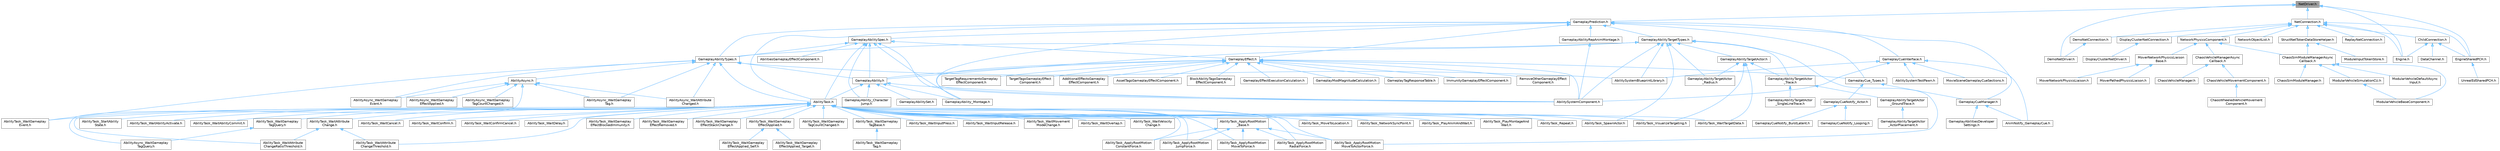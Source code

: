 digraph "NetDriver.h"
{
 // INTERACTIVE_SVG=YES
 // LATEX_PDF_SIZE
  bgcolor="transparent";
  edge [fontname=Helvetica,fontsize=10,labelfontname=Helvetica,labelfontsize=10];
  node [fontname=Helvetica,fontsize=10,shape=box,height=0.2,width=0.4];
  Node1 [id="Node000001",label="NetDriver.h",height=0.2,width=0.4,color="gray40", fillcolor="grey60", style="filled", fontcolor="black",tooltip=" "];
  Node1 -> Node2 [id="edge1_Node000001_Node000002",dir="back",color="steelblue1",style="solid",tooltip=" "];
  Node2 [id="Node000002",label="DemoNetDriver.h",height=0.2,width=0.4,color="grey40", fillcolor="white", style="filled",URL="$df/df9/DemoNetDriver_8h.html",tooltip=" "];
  Node1 -> Node3 [id="edge2_Node000001_Node000003",dir="back",color="steelblue1",style="solid",tooltip=" "];
  Node3 [id="Node000003",label="Engine.h",height=0.2,width=0.4,color="grey40", fillcolor="white", style="filled",URL="$d1/d34/Public_2Engine_8h.html",tooltip=" "];
  Node1 -> Node4 [id="edge3_Node000001_Node000004",dir="back",color="steelblue1",style="solid",tooltip=" "];
  Node4 [id="Node000004",label="EngineSharedPCH.h",height=0.2,width=0.4,color="grey40", fillcolor="white", style="filled",URL="$dc/dbb/EngineSharedPCH_8h.html",tooltip=" "];
  Node4 -> Node5 [id="edge4_Node000004_Node000005",dir="back",color="steelblue1",style="solid",tooltip=" "];
  Node5 [id="Node000005",label="UnrealEdSharedPCH.h",height=0.2,width=0.4,color="grey40", fillcolor="white", style="filled",URL="$d1/de6/UnrealEdSharedPCH_8h.html",tooltip=" "];
  Node1 -> Node6 [id="edge5_Node000001_Node000006",dir="back",color="steelblue1",style="solid",tooltip=" "];
  Node6 [id="Node000006",label="GameplayPrediction.h",height=0.2,width=0.4,color="grey40", fillcolor="white", style="filled",URL="$d1/d2f/GameplayPrediction_8h.html",tooltip=" "];
  Node6 -> Node7 [id="edge6_Node000006_Node000007",dir="back",color="steelblue1",style="solid",tooltip=" "];
  Node7 [id="Node000007",label="AbilitySystemComponent.h",height=0.2,width=0.4,color="grey40", fillcolor="white", style="filled",URL="$d0/da3/AbilitySystemComponent_8h.html",tooltip=" "];
  Node6 -> Node8 [id="edge7_Node000006_Node000008",dir="back",color="steelblue1",style="solid",tooltip=" "];
  Node8 [id="Node000008",label="AbilityTask.h",height=0.2,width=0.4,color="grey40", fillcolor="white", style="filled",URL="$d2/d8e/AbilityTask_8h.html",tooltip=" "];
  Node8 -> Node9 [id="edge8_Node000008_Node000009",dir="back",color="steelblue1",style="solid",tooltip=" "];
  Node9 [id="Node000009",label="AbilityTask_ApplyRootMotion\lConstantForce.h",height=0.2,width=0.4,color="grey40", fillcolor="white", style="filled",URL="$d0/de8/AbilityTask__ApplyRootMotionConstantForce_8h.html",tooltip=" "];
  Node8 -> Node10 [id="edge9_Node000008_Node000010",dir="back",color="steelblue1",style="solid",tooltip=" "];
  Node10 [id="Node000010",label="AbilityTask_ApplyRootMotion\lJumpForce.h",height=0.2,width=0.4,color="grey40", fillcolor="white", style="filled",URL="$d7/db6/AbilityTask__ApplyRootMotionJumpForce_8h.html",tooltip=" "];
  Node8 -> Node11 [id="edge10_Node000008_Node000011",dir="back",color="steelblue1",style="solid",tooltip=" "];
  Node11 [id="Node000011",label="AbilityTask_ApplyRootMotion\lMoveToActorForce.h",height=0.2,width=0.4,color="grey40", fillcolor="white", style="filled",URL="$d5/de3/AbilityTask__ApplyRootMotionMoveToActorForce_8h.html",tooltip=" "];
  Node8 -> Node12 [id="edge11_Node000008_Node000012",dir="back",color="steelblue1",style="solid",tooltip=" "];
  Node12 [id="Node000012",label="AbilityTask_ApplyRootMotion\lMoveToForce.h",height=0.2,width=0.4,color="grey40", fillcolor="white", style="filled",URL="$d3/dc3/AbilityTask__ApplyRootMotionMoveToForce_8h.html",tooltip=" "];
  Node8 -> Node13 [id="edge12_Node000008_Node000013",dir="back",color="steelblue1",style="solid",tooltip=" "];
  Node13 [id="Node000013",label="AbilityTask_ApplyRootMotion\lRadialForce.h",height=0.2,width=0.4,color="grey40", fillcolor="white", style="filled",URL="$da/d06/AbilityTask__ApplyRootMotionRadialForce_8h.html",tooltip=" "];
  Node8 -> Node14 [id="edge13_Node000008_Node000014",dir="back",color="steelblue1",style="solid",tooltip=" "];
  Node14 [id="Node000014",label="AbilityTask_ApplyRootMotion\l_Base.h",height=0.2,width=0.4,color="grey40", fillcolor="white", style="filled",URL="$d8/d7d/AbilityTask__ApplyRootMotion__Base_8h.html",tooltip=" "];
  Node14 -> Node9 [id="edge14_Node000014_Node000009",dir="back",color="steelblue1",style="solid",tooltip=" "];
  Node14 -> Node10 [id="edge15_Node000014_Node000010",dir="back",color="steelblue1",style="solid",tooltip=" "];
  Node14 -> Node11 [id="edge16_Node000014_Node000011",dir="back",color="steelblue1",style="solid",tooltip=" "];
  Node14 -> Node12 [id="edge17_Node000014_Node000012",dir="back",color="steelblue1",style="solid",tooltip=" "];
  Node14 -> Node13 [id="edge18_Node000014_Node000013",dir="back",color="steelblue1",style="solid",tooltip=" "];
  Node8 -> Node15 [id="edge19_Node000008_Node000015",dir="back",color="steelblue1",style="solid",tooltip=" "];
  Node15 [id="Node000015",label="AbilityTask_MoveToLocation.h",height=0.2,width=0.4,color="grey40", fillcolor="white", style="filled",URL="$da/d8d/AbilityTask__MoveToLocation_8h.html",tooltip=" "];
  Node8 -> Node16 [id="edge20_Node000008_Node000016",dir="back",color="steelblue1",style="solid",tooltip=" "];
  Node16 [id="Node000016",label="AbilityTask_NetworkSyncPoint.h",height=0.2,width=0.4,color="grey40", fillcolor="white", style="filled",URL="$dc/d62/AbilityTask__NetworkSyncPoint_8h.html",tooltip=" "];
  Node8 -> Node17 [id="edge21_Node000008_Node000017",dir="back",color="steelblue1",style="solid",tooltip=" "];
  Node17 [id="Node000017",label="AbilityTask_PlayAnimAndWait.h",height=0.2,width=0.4,color="grey40", fillcolor="white", style="filled",URL="$d4/d50/AbilityTask__PlayAnimAndWait_8h.html",tooltip=" "];
  Node8 -> Node18 [id="edge22_Node000008_Node000018",dir="back",color="steelblue1",style="solid",tooltip=" "];
  Node18 [id="Node000018",label="AbilityTask_PlayMontageAnd\lWait.h",height=0.2,width=0.4,color="grey40", fillcolor="white", style="filled",URL="$de/d05/AbilityTask__PlayMontageAndWait_8h.html",tooltip=" "];
  Node8 -> Node19 [id="edge23_Node000008_Node000019",dir="back",color="steelblue1",style="solid",tooltip=" "];
  Node19 [id="Node000019",label="AbilityTask_Repeat.h",height=0.2,width=0.4,color="grey40", fillcolor="white", style="filled",URL="$da/d7d/AbilityTask__Repeat_8h.html",tooltip=" "];
  Node8 -> Node20 [id="edge24_Node000008_Node000020",dir="back",color="steelblue1",style="solid",tooltip=" "];
  Node20 [id="Node000020",label="AbilityTask_SpawnActor.h",height=0.2,width=0.4,color="grey40", fillcolor="white", style="filled",URL="$dc/d97/AbilityTask__SpawnActor_8h.html",tooltip=" "];
  Node8 -> Node21 [id="edge25_Node000008_Node000021",dir="back",color="steelblue1",style="solid",tooltip=" "];
  Node21 [id="Node000021",label="AbilityTask_StartAbility\lState.h",height=0.2,width=0.4,color="grey40", fillcolor="white", style="filled",URL="$db/d91/AbilityTask__StartAbilityState_8h.html",tooltip=" "];
  Node8 -> Node22 [id="edge26_Node000008_Node000022",dir="back",color="steelblue1",style="solid",tooltip=" "];
  Node22 [id="Node000022",label="AbilityTask_VisualizeTargeting.h",height=0.2,width=0.4,color="grey40", fillcolor="white", style="filled",URL="$df/dbd/AbilityTask__VisualizeTargeting_8h.html",tooltip=" "];
  Node8 -> Node23 [id="edge27_Node000008_Node000023",dir="back",color="steelblue1",style="solid",tooltip=" "];
  Node23 [id="Node000023",label="AbilityTask_WaitAbilityActivate.h",height=0.2,width=0.4,color="grey40", fillcolor="white", style="filled",URL="$db/da3/AbilityTask__WaitAbilityActivate_8h.html",tooltip=" "];
  Node8 -> Node24 [id="edge28_Node000008_Node000024",dir="back",color="steelblue1",style="solid",tooltip=" "];
  Node24 [id="Node000024",label="AbilityTask_WaitAbilityCommit.h",height=0.2,width=0.4,color="grey40", fillcolor="white", style="filled",URL="$de/de8/AbilityTask__WaitAbilityCommit_8h.html",tooltip=" "];
  Node8 -> Node25 [id="edge29_Node000008_Node000025",dir="back",color="steelblue1",style="solid",tooltip=" "];
  Node25 [id="Node000025",label="AbilityTask_WaitAttribute\lChange.h",height=0.2,width=0.4,color="grey40", fillcolor="white", style="filled",URL="$dd/d60/AbilityTask__WaitAttributeChange_8h.html",tooltip=" "];
  Node25 -> Node26 [id="edge30_Node000025_Node000026",dir="back",color="steelblue1",style="solid",tooltip=" "];
  Node26 [id="Node000026",label="AbilityTask_WaitAttribute\lChangeRatioThreshold.h",height=0.2,width=0.4,color="grey40", fillcolor="white", style="filled",URL="$de/d5e/AbilityTask__WaitAttributeChangeRatioThreshold_8h.html",tooltip=" "];
  Node25 -> Node27 [id="edge31_Node000025_Node000027",dir="back",color="steelblue1",style="solid",tooltip=" "];
  Node27 [id="Node000027",label="AbilityTask_WaitAttribute\lChangeThreshold.h",height=0.2,width=0.4,color="grey40", fillcolor="white", style="filled",URL="$db/d3e/AbilityTask__WaitAttributeChangeThreshold_8h.html",tooltip=" "];
  Node8 -> Node26 [id="edge32_Node000008_Node000026",dir="back",color="steelblue1",style="solid",tooltip=" "];
  Node8 -> Node27 [id="edge33_Node000008_Node000027",dir="back",color="steelblue1",style="solid",tooltip=" "];
  Node8 -> Node28 [id="edge34_Node000008_Node000028",dir="back",color="steelblue1",style="solid",tooltip=" "];
  Node28 [id="Node000028",label="AbilityTask_WaitCancel.h",height=0.2,width=0.4,color="grey40", fillcolor="white", style="filled",URL="$dc/d16/AbilityTask__WaitCancel_8h.html",tooltip=" "];
  Node8 -> Node29 [id="edge35_Node000008_Node000029",dir="back",color="steelblue1",style="solid",tooltip=" "];
  Node29 [id="Node000029",label="AbilityTask_WaitConfirm.h",height=0.2,width=0.4,color="grey40", fillcolor="white", style="filled",URL="$d3/d4f/AbilityTask__WaitConfirm_8h.html",tooltip=" "];
  Node8 -> Node30 [id="edge36_Node000008_Node000030",dir="back",color="steelblue1",style="solid",tooltip=" "];
  Node30 [id="Node000030",label="AbilityTask_WaitConfirmCancel.h",height=0.2,width=0.4,color="grey40", fillcolor="white", style="filled",URL="$de/d88/AbilityTask__WaitConfirmCancel_8h.html",tooltip=" "];
  Node8 -> Node31 [id="edge37_Node000008_Node000031",dir="back",color="steelblue1",style="solid",tooltip=" "];
  Node31 [id="Node000031",label="AbilityTask_WaitDelay.h",height=0.2,width=0.4,color="grey40", fillcolor="white", style="filled",URL="$dc/d63/AbilityTask__WaitDelay_8h.html",tooltip=" "];
  Node8 -> Node32 [id="edge38_Node000008_Node000032",dir="back",color="steelblue1",style="solid",tooltip=" "];
  Node32 [id="Node000032",label="AbilityTask_WaitGameplay\lEffectApplied.h",height=0.2,width=0.4,color="grey40", fillcolor="white", style="filled",URL="$d8/dfe/AbilityTask__WaitGameplayEffectApplied_8h.html",tooltip=" "];
  Node32 -> Node33 [id="edge39_Node000032_Node000033",dir="back",color="steelblue1",style="solid",tooltip=" "];
  Node33 [id="Node000033",label="AbilityTask_WaitGameplay\lEffectApplied_Self.h",height=0.2,width=0.4,color="grey40", fillcolor="white", style="filled",URL="$d0/d01/AbilityTask__WaitGameplayEffectApplied__Self_8h.html",tooltip=" "];
  Node32 -> Node34 [id="edge40_Node000032_Node000034",dir="back",color="steelblue1",style="solid",tooltip=" "];
  Node34 [id="Node000034",label="AbilityTask_WaitGameplay\lEffectApplied_Target.h",height=0.2,width=0.4,color="grey40", fillcolor="white", style="filled",URL="$db/dc4/AbilityTask__WaitGameplayEffectApplied__Target_8h.html",tooltip=" "];
  Node8 -> Node35 [id="edge41_Node000008_Node000035",dir="back",color="steelblue1",style="solid",tooltip=" "];
  Node35 [id="Node000035",label="AbilityTask_WaitGameplay\lEffectBlockedImmunity.h",height=0.2,width=0.4,color="grey40", fillcolor="white", style="filled",URL="$d4/d24/AbilityTask__WaitGameplayEffectBlockedImmunity_8h.html",tooltip=" "];
  Node8 -> Node36 [id="edge42_Node000008_Node000036",dir="back",color="steelblue1",style="solid",tooltip=" "];
  Node36 [id="Node000036",label="AbilityTask_WaitGameplay\lEffectRemoved.h",height=0.2,width=0.4,color="grey40", fillcolor="white", style="filled",URL="$d1/da9/AbilityTask__WaitGameplayEffectRemoved_8h.html",tooltip=" "];
  Node8 -> Node37 [id="edge43_Node000008_Node000037",dir="back",color="steelblue1",style="solid",tooltip=" "];
  Node37 [id="Node000037",label="AbilityTask_WaitGameplay\lEffectStackChange.h",height=0.2,width=0.4,color="grey40", fillcolor="white", style="filled",URL="$de/db3/AbilityTask__WaitGameplayEffectStackChange_8h.html",tooltip=" "];
  Node8 -> Node38 [id="edge44_Node000008_Node000038",dir="back",color="steelblue1",style="solid",tooltip=" "];
  Node38 [id="Node000038",label="AbilityTask_WaitGameplay\lEvent.h",height=0.2,width=0.4,color="grey40", fillcolor="white", style="filled",URL="$dc/db8/AbilityTask__WaitGameplayEvent_8h.html",tooltip=" "];
  Node8 -> Node39 [id="edge45_Node000008_Node000039",dir="back",color="steelblue1",style="solid",tooltip=" "];
  Node39 [id="Node000039",label="AbilityTask_WaitGameplay\lTagBase.h",height=0.2,width=0.4,color="grey40", fillcolor="white", style="filled",URL="$d8/dd0/AbilityTask__WaitGameplayTagBase_8h.html",tooltip=" "];
  Node39 -> Node40 [id="edge46_Node000039_Node000040",dir="back",color="steelblue1",style="solid",tooltip=" "];
  Node40 [id="Node000040",label="AbilityTask_WaitGameplay\lTag.h",height=0.2,width=0.4,color="grey40", fillcolor="white", style="filled",URL="$d3/d4f/AbilityTask__WaitGameplayTag_8h.html",tooltip=" "];
  Node8 -> Node41 [id="edge47_Node000008_Node000041",dir="back",color="steelblue1",style="solid",tooltip=" "];
  Node41 [id="Node000041",label="AbilityTask_WaitGameplay\lTagCountChanged.h",height=0.2,width=0.4,color="grey40", fillcolor="white", style="filled",URL="$dd/d55/AbilityTask__WaitGameplayTagCountChanged_8h.html",tooltip=" "];
  Node8 -> Node42 [id="edge48_Node000008_Node000042",dir="back",color="steelblue1",style="solid",tooltip=" "];
  Node42 [id="Node000042",label="AbilityTask_WaitGameplay\lTagQuery.h",height=0.2,width=0.4,color="grey40", fillcolor="white", style="filled",URL="$d4/d7f/AbilityTask__WaitGameplayTagQuery_8h.html",tooltip=" "];
  Node42 -> Node43 [id="edge49_Node000042_Node000043",dir="back",color="steelblue1",style="solid",tooltip=" "];
  Node43 [id="Node000043",label="AbilityAsync_WaitGameplay\lTagQuery.h",height=0.2,width=0.4,color="grey40", fillcolor="white", style="filled",URL="$d5/d29/AbilityAsync__WaitGameplayTagQuery_8h.html",tooltip=" "];
  Node8 -> Node44 [id="edge50_Node000008_Node000044",dir="back",color="steelblue1",style="solid",tooltip=" "];
  Node44 [id="Node000044",label="AbilityTask_WaitInputPress.h",height=0.2,width=0.4,color="grey40", fillcolor="white", style="filled",URL="$d6/d00/AbilityTask__WaitInputPress_8h.html",tooltip=" "];
  Node8 -> Node45 [id="edge51_Node000008_Node000045",dir="back",color="steelblue1",style="solid",tooltip=" "];
  Node45 [id="Node000045",label="AbilityTask_WaitInputRelease.h",height=0.2,width=0.4,color="grey40", fillcolor="white", style="filled",URL="$d1/d89/AbilityTask__WaitInputRelease_8h.html",tooltip=" "];
  Node8 -> Node46 [id="edge52_Node000008_Node000046",dir="back",color="steelblue1",style="solid",tooltip=" "];
  Node46 [id="Node000046",label="AbilityTask_WaitMovement\lModeChange.h",height=0.2,width=0.4,color="grey40", fillcolor="white", style="filled",URL="$d9/df7/AbilityTask__WaitMovementModeChange_8h.html",tooltip=" "];
  Node8 -> Node47 [id="edge53_Node000008_Node000047",dir="back",color="steelblue1",style="solid",tooltip=" "];
  Node47 [id="Node000047",label="AbilityTask_WaitOverlap.h",height=0.2,width=0.4,color="grey40", fillcolor="white", style="filled",URL="$d9/dab/AbilityTask__WaitOverlap_8h.html",tooltip=" "];
  Node8 -> Node48 [id="edge54_Node000008_Node000048",dir="back",color="steelblue1",style="solid",tooltip=" "];
  Node48 [id="Node000048",label="AbilityTask_WaitTargetData.h",height=0.2,width=0.4,color="grey40", fillcolor="white", style="filled",URL="$d2/d40/AbilityTask__WaitTargetData_8h.html",tooltip=" "];
  Node8 -> Node49 [id="edge55_Node000008_Node000049",dir="back",color="steelblue1",style="solid",tooltip=" "];
  Node49 [id="Node000049",label="AbilityTask_WaitVelocity\lChange.h",height=0.2,width=0.4,color="grey40", fillcolor="white", style="filled",URL="$da/d38/AbilityTask__WaitVelocityChange_8h.html",tooltip=" "];
  Node6 -> Node50 [id="edge56_Node000006_Node000050",dir="back",color="steelblue1",style="solid",tooltip=" "];
  Node50 [id="Node000050",label="GameplayAbilityRepAnimMontage.h",height=0.2,width=0.4,color="grey40", fillcolor="white", style="filled",URL="$d2/d68/GameplayAbilityRepAnimMontage_8h.html",tooltip=" "];
  Node50 -> Node7 [id="edge57_Node000050_Node000007",dir="back",color="steelblue1",style="solid",tooltip=" "];
  Node6 -> Node51 [id="edge58_Node000006_Node000051",dir="back",color="steelblue1",style="solid",tooltip=" "];
  Node51 [id="Node000051",label="GameplayAbilitySpec.h",height=0.2,width=0.4,color="grey40", fillcolor="white", style="filled",URL="$dd/daf/GameplayAbilitySpec_8h.html",tooltip=" "];
  Node51 -> Node52 [id="edge59_Node000051_Node000052",dir="back",color="steelblue1",style="solid",tooltip=" "];
  Node52 [id="Node000052",label="AbilitiesGameplayEffectComponent.h",height=0.2,width=0.4,color="grey40", fillcolor="white", style="filled",URL="$da/db0/AbilitiesGameplayEffectComponent_8h.html",tooltip=" "];
  Node51 -> Node7 [id="edge60_Node000051_Node000007",dir="back",color="steelblue1",style="solid",tooltip=" "];
  Node51 -> Node8 [id="edge61_Node000051_Node000008",dir="back",color="steelblue1",style="solid",tooltip=" "];
  Node51 -> Node53 [id="edge62_Node000051_Node000053",dir="back",color="steelblue1",style="solid",tooltip=" "];
  Node53 [id="Node000053",label="GameplayAbility.h",height=0.2,width=0.4,color="grey40", fillcolor="white", style="filled",URL="$dc/d44/GameplayAbility_8h.html",tooltip=" "];
  Node53 -> Node7 [id="edge63_Node000053_Node000007",dir="back",color="steelblue1",style="solid",tooltip=" "];
  Node53 -> Node8 [id="edge64_Node000053_Node000008",dir="back",color="steelblue1",style="solid",tooltip=" "];
  Node53 -> Node54 [id="edge65_Node000053_Node000054",dir="back",color="steelblue1",style="solid",tooltip=" "];
  Node54 [id="Node000054",label="GameplayAbilitySet.h",height=0.2,width=0.4,color="grey40", fillcolor="white", style="filled",URL="$d5/d19/GameplayAbilitySet_8h.html",tooltip=" "];
  Node53 -> Node55 [id="edge66_Node000053_Node000055",dir="back",color="steelblue1",style="solid",tooltip=" "];
  Node55 [id="Node000055",label="GameplayAbility_Character\lJump.h",height=0.2,width=0.4,color="grey40", fillcolor="white", style="filled",URL="$d7/dd2/GameplayAbility__CharacterJump_8h.html",tooltip=" "];
  Node53 -> Node56 [id="edge67_Node000053_Node000056",dir="back",color="steelblue1",style="solid",tooltip=" "];
  Node56 [id="Node000056",label="GameplayAbility_Montage.h",height=0.2,width=0.4,color="grey40", fillcolor="white", style="filled",URL="$d6/d77/GameplayAbility__Montage_8h.html",tooltip=" "];
  Node51 -> Node57 [id="edge68_Node000051_Node000057",dir="back",color="steelblue1",style="solid",tooltip=" "];
  Node57 [id="Node000057",label="GameplayAbilityTypes.h",height=0.2,width=0.4,color="grey40", fillcolor="white", style="filled",URL="$d1/dd9/GameplayAbilityTypes_8h.html",tooltip=" "];
  Node57 -> Node58 [id="edge69_Node000057_Node000058",dir="back",color="steelblue1",style="solid",tooltip=" "];
  Node58 [id="Node000058",label="AbilityAsync.h",height=0.2,width=0.4,color="grey40", fillcolor="white", style="filled",URL="$d8/dce/AbilityAsync_8h.html",tooltip=" "];
  Node58 -> Node59 [id="edge70_Node000058_Node000059",dir="back",color="steelblue1",style="solid",tooltip=" "];
  Node59 [id="Node000059",label="AbilityAsync_WaitAttribute\lChanged.h",height=0.2,width=0.4,color="grey40", fillcolor="white", style="filled",URL="$d8/d81/AbilityAsync__WaitAttributeChanged_8h.html",tooltip=" "];
  Node58 -> Node60 [id="edge71_Node000058_Node000060",dir="back",color="steelblue1",style="solid",tooltip=" "];
  Node60 [id="Node000060",label="AbilityAsync_WaitGameplay\lEffectApplied.h",height=0.2,width=0.4,color="grey40", fillcolor="white", style="filled",URL="$dd/d1a/AbilityAsync__WaitGameplayEffectApplied_8h.html",tooltip=" "];
  Node58 -> Node61 [id="edge72_Node000058_Node000061",dir="back",color="steelblue1",style="solid",tooltip=" "];
  Node61 [id="Node000061",label="AbilityAsync_WaitGameplay\lEvent.h",height=0.2,width=0.4,color="grey40", fillcolor="white", style="filled",URL="$d4/d2d/AbilityAsync__WaitGameplayEvent_8h.html",tooltip=" "];
  Node58 -> Node62 [id="edge73_Node000058_Node000062",dir="back",color="steelblue1",style="solid",tooltip=" "];
  Node62 [id="Node000062",label="AbilityAsync_WaitGameplay\lTag.h",height=0.2,width=0.4,color="grey40", fillcolor="white", style="filled",URL="$d8/dc5/AbilityAsync__WaitGameplayTag_8h.html",tooltip=" "];
  Node58 -> Node63 [id="edge74_Node000058_Node000063",dir="back",color="steelblue1",style="solid",tooltip=" "];
  Node63 [id="Node000063",label="AbilityAsync_WaitGameplay\lTagCountChanged.h",height=0.2,width=0.4,color="grey40", fillcolor="white", style="filled",URL="$d3/d03/AbilityAsync__WaitGameplayTagCountChanged_8h.html",tooltip=" "];
  Node58 -> Node43 [id="edge75_Node000058_Node000043",dir="back",color="steelblue1",style="solid",tooltip=" "];
  Node57 -> Node59 [id="edge76_Node000057_Node000059",dir="back",color="steelblue1",style="solid",tooltip=" "];
  Node57 -> Node61 [id="edge77_Node000057_Node000061",dir="back",color="steelblue1",style="solid",tooltip=" "];
  Node57 -> Node62 [id="edge78_Node000057_Node000062",dir="back",color="steelblue1",style="solid",tooltip=" "];
  Node57 -> Node64 [id="edge79_Node000057_Node000064",dir="back",color="steelblue1",style="solid",tooltip=" "];
  Node64 [id="Node000064",label="AbilitySystemBlueprintLibrary.h",height=0.2,width=0.4,color="grey40", fillcolor="white", style="filled",URL="$d5/dd6/AbilitySystemBlueprintLibrary_8h.html",tooltip=" "];
  Node57 -> Node8 [id="edge80_Node000057_Node000008",dir="back",color="steelblue1",style="solid",tooltip=" "];
  Node57 -> Node38 [id="edge81_Node000057_Node000038",dir="back",color="steelblue1",style="solid",tooltip=" "];
  Node57 -> Node53 [id="edge82_Node000057_Node000053",dir="back",color="steelblue1",style="solid",tooltip=" "];
  Node51 -> Node55 [id="edge83_Node000051_Node000055",dir="back",color="steelblue1",style="solid",tooltip=" "];
  Node51 -> Node56 [id="edge84_Node000051_Node000056",dir="back",color="steelblue1",style="solid",tooltip=" "];
  Node51 -> Node65 [id="edge85_Node000051_Node000065",dir="back",color="steelblue1",style="solid",tooltip=" "];
  Node65 [id="Node000065",label="GameplayEffect.h",height=0.2,width=0.4,color="grey40", fillcolor="white", style="filled",URL="$d4/d15/GameplayEffect_8h.html",tooltip=" "];
  Node65 -> Node7 [id="edge86_Node000065_Node000007",dir="back",color="steelblue1",style="solid",tooltip=" "];
  Node65 -> Node66 [id="edge87_Node000065_Node000066",dir="back",color="steelblue1",style="solid",tooltip=" "];
  Node66 [id="Node000066",label="AdditionalEffectsGameplay\lEffectComponent.h",height=0.2,width=0.4,color="grey40", fillcolor="white", style="filled",URL="$d5/dd7/AdditionalEffectsGameplayEffectComponent_8h.html",tooltip=" "];
  Node65 -> Node67 [id="edge88_Node000065_Node000067",dir="back",color="steelblue1",style="solid",tooltip=" "];
  Node67 [id="Node000067",label="AssetTagsGameplayEffectComponent.h",height=0.2,width=0.4,color="grey40", fillcolor="white", style="filled",URL="$df/d29/AssetTagsGameplayEffectComponent_8h.html",tooltip=" "];
  Node65 -> Node68 [id="edge89_Node000065_Node000068",dir="back",color="steelblue1",style="solid",tooltip=" "];
  Node68 [id="Node000068",label="BlockAbilityTagsGameplay\lEffectComponent.h",height=0.2,width=0.4,color="grey40", fillcolor="white", style="filled",URL="$d3/dad/BlockAbilityTagsGameplayEffectComponent_8h.html",tooltip=" "];
  Node65 -> Node53 [id="edge90_Node000065_Node000053",dir="back",color="steelblue1",style="solid",tooltip=" "];
  Node65 -> Node56 [id="edge91_Node000065_Node000056",dir="back",color="steelblue1",style="solid",tooltip=" "];
  Node65 -> Node69 [id="edge92_Node000065_Node000069",dir="back",color="steelblue1",style="solid",tooltip=" "];
  Node69 [id="Node000069",label="GameplayCue_Types.h",height=0.2,width=0.4,color="grey40", fillcolor="white", style="filled",URL="$da/d67/GameplayCue__Types_8h.html",tooltip=" "];
  Node69 -> Node70 [id="edge93_Node000069_Node000070",dir="back",color="steelblue1",style="solid",tooltip=" "];
  Node70 [id="Node000070",label="GameplayCueManager.h",height=0.2,width=0.4,color="grey40", fillcolor="white", style="filled",URL="$d7/d4e/GameplayCueManager_8h.html",tooltip=" "];
  Node70 -> Node71 [id="edge94_Node000070_Node000071",dir="back",color="steelblue1",style="solid",tooltip=" "];
  Node71 [id="Node000071",label="AnimNotify_GameplayCue.h",height=0.2,width=0.4,color="grey40", fillcolor="white", style="filled",URL="$da/d48/AnimNotify__GameplayCue_8h.html",tooltip=" "];
  Node70 -> Node72 [id="edge95_Node000070_Node000072",dir="back",color="steelblue1",style="solid",tooltip=" "];
  Node72 [id="Node000072",label="GameplayAbilitiesDeveloper\lSettings.h",height=0.2,width=0.4,color="grey40", fillcolor="white", style="filled",URL="$d3/d55/GameplayAbilitiesDeveloperSettings_8h.html",tooltip=" "];
  Node69 -> Node73 [id="edge96_Node000069_Node000073",dir="back",color="steelblue1",style="solid",tooltip=" "];
  Node73 [id="Node000073",label="GameplayCueNotify_Actor.h",height=0.2,width=0.4,color="grey40", fillcolor="white", style="filled",URL="$df/d91/GameplayCueNotify__Actor_8h.html",tooltip=" "];
  Node73 -> Node74 [id="edge97_Node000073_Node000074",dir="back",color="steelblue1",style="solid",tooltip=" "];
  Node74 [id="Node000074",label="GameplayCueNotify_BurstLatent.h",height=0.2,width=0.4,color="grey40", fillcolor="white", style="filled",URL="$df/db0/GameplayCueNotify__BurstLatent_8h.html",tooltip=" "];
  Node73 -> Node75 [id="edge98_Node000073_Node000075",dir="back",color="steelblue1",style="solid",tooltip=" "];
  Node75 [id="Node000075",label="GameplayCueNotify_Looping.h",height=0.2,width=0.4,color="grey40", fillcolor="white", style="filled",URL="$d5/db4/GameplayCueNotify__Looping_8h.html",tooltip=" "];
  Node65 -> Node76 [id="edge99_Node000065_Node000076",dir="back",color="steelblue1",style="solid",tooltip=" "];
  Node76 [id="Node000076",label="GameplayEffectExecutionCalculation.h",height=0.2,width=0.4,color="grey40", fillcolor="white", style="filled",URL="$df/d9d/GameplayEffectExecutionCalculation_8h.html",tooltip=" "];
  Node65 -> Node77 [id="edge100_Node000065_Node000077",dir="back",color="steelblue1",style="solid",tooltip=" "];
  Node77 [id="Node000077",label="GameplayModMagnitudeCalculation.h",height=0.2,width=0.4,color="grey40", fillcolor="white", style="filled",URL="$dd/da6/GameplayModMagnitudeCalculation_8h.html",tooltip=" "];
  Node65 -> Node78 [id="edge101_Node000065_Node000078",dir="back",color="steelblue1",style="solid",tooltip=" "];
  Node78 [id="Node000078",label="GameplayTagResponseTable.h",height=0.2,width=0.4,color="grey40", fillcolor="white", style="filled",URL="$d1/d27/GameplayTagResponseTable_8h.html",tooltip=" "];
  Node65 -> Node79 [id="edge102_Node000065_Node000079",dir="back",color="steelblue1",style="solid",tooltip=" "];
  Node79 [id="Node000079",label="ImmunityGameplayEffectComponent.h",height=0.2,width=0.4,color="grey40", fillcolor="white", style="filled",URL="$d7/dae/ImmunityGameplayEffectComponent_8h.html",tooltip=" "];
  Node65 -> Node80 [id="edge103_Node000065_Node000080",dir="back",color="steelblue1",style="solid",tooltip=" "];
  Node80 [id="Node000080",label="RemoveOtherGameplayEffect\lComponent.h",height=0.2,width=0.4,color="grey40", fillcolor="white", style="filled",URL="$d8/da2/RemoveOtherGameplayEffectComponent_8h.html",tooltip=" "];
  Node65 -> Node81 [id="edge104_Node000065_Node000081",dir="back",color="steelblue1",style="solid",tooltip=" "];
  Node81 [id="Node000081",label="TargetTagRequirementsGameplay\lEffectComponent.h",height=0.2,width=0.4,color="grey40", fillcolor="white", style="filled",URL="$d3/df8/TargetTagRequirementsGameplayEffectComponent_8h.html",tooltip=" "];
  Node65 -> Node82 [id="edge105_Node000065_Node000082",dir="back",color="steelblue1",style="solid",tooltip=" "];
  Node82 [id="Node000082",label="TargetTagsGameplayEffect\lComponent.h",height=0.2,width=0.4,color="grey40", fillcolor="white", style="filled",URL="$d5/d2e/TargetTagsGameplayEffectComponent_8h.html",tooltip=" "];
  Node6 -> Node83 [id="edge106_Node000006_Node000083",dir="back",color="steelblue1",style="solid",tooltip=" "];
  Node83 [id="Node000083",label="GameplayAbilityTargetTypes.h",height=0.2,width=0.4,color="grey40", fillcolor="white", style="filled",URL="$d8/dd1/GameplayAbilityTargetTypes_8h.html",tooltip=" "];
  Node83 -> Node64 [id="edge107_Node000083_Node000064",dir="back",color="steelblue1",style="solid",tooltip=" "];
  Node83 -> Node7 [id="edge108_Node000083_Node000007",dir="back",color="steelblue1",style="solid",tooltip=" "];
  Node83 -> Node11 [id="edge109_Node000083_Node000011",dir="back",color="steelblue1",style="solid",tooltip=" "];
  Node83 -> Node20 [id="edge110_Node000083_Node000020",dir="back",color="steelblue1",style="solid",tooltip=" "];
  Node83 -> Node53 [id="edge111_Node000083_Node000053",dir="back",color="steelblue1",style="solid",tooltip=" "];
  Node83 -> Node84 [id="edge112_Node000083_Node000084",dir="back",color="steelblue1",style="solid",tooltip=" "];
  Node84 [id="Node000084",label="GameplayAbilityTargetActor.h",height=0.2,width=0.4,color="grey40", fillcolor="white", style="filled",URL="$d7/d35/GameplayAbilityTargetActor_8h.html",tooltip=" "];
  Node84 -> Node22 [id="edge113_Node000084_Node000022",dir="back",color="steelblue1",style="solid",tooltip=" "];
  Node84 -> Node48 [id="edge114_Node000084_Node000048",dir="back",color="steelblue1",style="solid",tooltip=" "];
  Node84 -> Node85 [id="edge115_Node000084_Node000085",dir="back",color="steelblue1",style="solid",tooltip=" "];
  Node85 [id="Node000085",label="GameplayAbilityTargetActor\l_Radius.h",height=0.2,width=0.4,color="grey40", fillcolor="white", style="filled",URL="$da/d31/GameplayAbilityTargetActor__Radius_8h.html",tooltip=" "];
  Node84 -> Node86 [id="edge116_Node000084_Node000086",dir="back",color="steelblue1",style="solid",tooltip=" "];
  Node86 [id="Node000086",label="GameplayAbilityTargetActor\l_Trace.h",height=0.2,width=0.4,color="grey40", fillcolor="white", style="filled",URL="$d6/d1b/GameplayAbilityTargetActor__Trace_8h.html",tooltip=" "];
  Node86 -> Node87 [id="edge117_Node000086_Node000087",dir="back",color="steelblue1",style="solid",tooltip=" "];
  Node87 [id="Node000087",label="GameplayAbilityTargetActor\l_GroundTrace.h",height=0.2,width=0.4,color="grey40", fillcolor="white", style="filled",URL="$d8/daf/GameplayAbilityTargetActor__GroundTrace_8h.html",tooltip=" "];
  Node87 -> Node88 [id="edge118_Node000087_Node000088",dir="back",color="steelblue1",style="solid",tooltip=" "];
  Node88 [id="Node000088",label="GameplayAbilityTargetActor\l_ActorPlacement.h",height=0.2,width=0.4,color="grey40", fillcolor="white", style="filled",URL="$d5/d60/GameplayAbilityTargetActor__ActorPlacement_8h.html",tooltip=" "];
  Node86 -> Node89 [id="edge119_Node000086_Node000089",dir="back",color="steelblue1",style="solid",tooltip=" "];
  Node89 [id="Node000089",label="GameplayAbilityTargetActor\l_SingleLineTrace.h",height=0.2,width=0.4,color="grey40", fillcolor="white", style="filled",URL="$dc/d15/GameplayAbilityTargetActor__SingleLineTrace_8h.html",tooltip=" "];
  Node83 -> Node85 [id="edge120_Node000083_Node000085",dir="back",color="steelblue1",style="solid",tooltip=" "];
  Node83 -> Node86 [id="edge121_Node000083_Node000086",dir="back",color="steelblue1",style="solid",tooltip=" "];
  Node83 -> Node57 [id="edge122_Node000083_Node000057",dir="back",color="steelblue1",style="solid",tooltip=" "];
  Node6 -> Node57 [id="edge123_Node000006_Node000057",dir="back",color="steelblue1",style="solid",tooltip=" "];
  Node6 -> Node90 [id="edge124_Node000006_Node000090",dir="back",color="steelblue1",style="solid",tooltip=" "];
  Node90 [id="Node000090",label="GameplayCueInterface.h",height=0.2,width=0.4,color="grey40", fillcolor="white", style="filled",URL="$d3/d31/GameplayCueInterface_8h.html",tooltip=" "];
  Node90 -> Node64 [id="edge125_Node000090_Node000064",dir="back",color="steelblue1",style="solid",tooltip=" "];
  Node90 -> Node7 [id="edge126_Node000090_Node000007",dir="back",color="steelblue1",style="solid",tooltip=" "];
  Node90 -> Node91 [id="edge127_Node000090_Node000091",dir="back",color="steelblue1",style="solid",tooltip=" "];
  Node91 [id="Node000091",label="AbilitySystemTestPawn.h",height=0.2,width=0.4,color="grey40", fillcolor="white", style="filled",URL="$d9/d5f/AbilitySystemTestPawn_8h.html",tooltip=" "];
  Node90 -> Node71 [id="edge128_Node000090_Node000071",dir="back",color="steelblue1",style="solid",tooltip=" "];
  Node90 -> Node92 [id="edge129_Node000090_Node000092",dir="back",color="steelblue1",style="solid",tooltip=" "];
  Node92 [id="Node000092",label="MovieSceneGameplayCueSections.h",height=0.2,width=0.4,color="grey40", fillcolor="white", style="filled",URL="$df/ded/MovieSceneGameplayCueSections_8h.html",tooltip=" "];
  Node6 -> Node70 [id="edge130_Node000006_Node000070",dir="back",color="steelblue1",style="solid",tooltip=" "];
  Node6 -> Node69 [id="edge131_Node000006_Node000069",dir="back",color="steelblue1",style="solid",tooltip=" "];
  Node6 -> Node65 [id="edge132_Node000006_Node000065",dir="back",color="steelblue1",style="solid",tooltip=" "];
  Node1 -> Node93 [id="edge133_Node000001_Node000093",dir="back",color="steelblue1",style="solid",tooltip=" "];
  Node93 [id="Node000093",label="NetConnection.h",height=0.2,width=0.4,color="grey40", fillcolor="white", style="filled",URL="$d6/d03/NetConnection_8h.html",tooltip=" "];
  Node93 -> Node94 [id="edge134_Node000093_Node000094",dir="back",color="steelblue1",style="solid",tooltip=" "];
  Node94 [id="Node000094",label="ChildConnection.h",height=0.2,width=0.4,color="grey40", fillcolor="white", style="filled",URL="$de/dea/ChildConnection_8h.html",tooltip=" "];
  Node94 -> Node95 [id="edge135_Node000094_Node000095",dir="back",color="steelblue1",style="solid",tooltip=" "];
  Node95 [id="Node000095",label="DataChannel.h",height=0.2,width=0.4,color="grey40", fillcolor="white", style="filled",URL="$df/ded/DataChannel_8h.html",tooltip=" "];
  Node94 -> Node3 [id="edge136_Node000094_Node000003",dir="back",color="steelblue1",style="solid",tooltip=" "];
  Node94 -> Node4 [id="edge137_Node000094_Node000004",dir="back",color="steelblue1",style="solid",tooltip=" "];
  Node93 -> Node96 [id="edge138_Node000093_Node000096",dir="back",color="steelblue1",style="solid",tooltip=" "];
  Node96 [id="Node000096",label="DemoNetConnection.h",height=0.2,width=0.4,color="grey40", fillcolor="white", style="filled",URL="$d7/d81/DemoNetConnection_8h.html",tooltip=" "];
  Node96 -> Node2 [id="edge139_Node000096_Node000002",dir="back",color="steelblue1",style="solid",tooltip=" "];
  Node93 -> Node97 [id="edge140_Node000093_Node000097",dir="back",color="steelblue1",style="solid",tooltip=" "];
  Node97 [id="Node000097",label="DisplayClusterNetConnection.h",height=0.2,width=0.4,color="grey40", fillcolor="white", style="filled",URL="$d0/df0/DisplayClusterNetConnection_8h.html",tooltip=" "];
  Node97 -> Node98 [id="edge141_Node000097_Node000098",dir="back",color="steelblue1",style="solid",tooltip=" "];
  Node98 [id="Node000098",label="DisplayClusterNetDriver.h",height=0.2,width=0.4,color="grey40", fillcolor="white", style="filled",URL="$db/de1/DisplayClusterNetDriver_8h.html",tooltip=" "];
  Node93 -> Node3 [id="edge142_Node000093_Node000003",dir="back",color="steelblue1",style="solid",tooltip=" "];
  Node93 -> Node4 [id="edge143_Node000093_Node000004",dir="back",color="steelblue1",style="solid",tooltip=" "];
  Node93 -> Node99 [id="edge144_Node000093_Node000099",dir="back",color="steelblue1",style="solid",tooltip=" "];
  Node99 [id="Node000099",label="NetworkObjectList.h",height=0.2,width=0.4,color="grey40", fillcolor="white", style="filled",URL="$d5/d6a/NetworkObjectList_8h.html",tooltip=" "];
  Node93 -> Node100 [id="edge145_Node000093_Node000100",dir="back",color="steelblue1",style="solid",tooltip=" "];
  Node100 [id="Node000100",label="NetworkPhysicsComponent.h",height=0.2,width=0.4,color="grey40", fillcolor="white", style="filled",URL="$d5/dcb/NetworkPhysicsComponent_8h.html",tooltip=" "];
  Node100 -> Node101 [id="edge146_Node000100_Node000101",dir="back",color="steelblue1",style="solid",tooltip=" "];
  Node101 [id="Node000101",label="ChaosSimModuleManagerAsync\lCallback.h",height=0.2,width=0.4,color="grey40", fillcolor="white", style="filled",URL="$d7/dd0/ChaosSimModuleManagerAsyncCallback_8h.html",tooltip=" "];
  Node101 -> Node102 [id="edge147_Node000101_Node000102",dir="back",color="steelblue1",style="solid",tooltip=" "];
  Node102 [id="Node000102",label="ChaosSimModuleManager.h",height=0.2,width=0.4,color="grey40", fillcolor="white", style="filled",URL="$d7/dd1/ChaosSimModuleManager_8h.html",tooltip=" "];
  Node101 -> Node103 [id="edge148_Node000101_Node000103",dir="back",color="steelblue1",style="solid",tooltip=" "];
  Node103 [id="Node000103",label="ModularVehicleBaseComponent.h",height=0.2,width=0.4,color="grey40", fillcolor="white", style="filled",URL="$d3/dc7/ModularVehicleBaseComponent_8h.html",tooltip=" "];
  Node101 -> Node104 [id="edge149_Node000101_Node000104",dir="back",color="steelblue1",style="solid",tooltip=" "];
  Node104 [id="Node000104",label="ModularVehicleDefaultAsync\lInput.h",height=0.2,width=0.4,color="grey40", fillcolor="white", style="filled",URL="$d5/df8/ModularVehicleDefaultAsyncInput_8h.html",tooltip=" "];
  Node101 -> Node105 [id="edge150_Node000101_Node000105",dir="back",color="steelblue1",style="solid",tooltip=" "];
  Node105 [id="Node000105",label="ModularVehicleSimulationCU.h",height=0.2,width=0.4,color="grey40", fillcolor="white", style="filled",URL="$d8/d61/ModularVehicleSimulationCU_8h.html",tooltip=" "];
  Node105 -> Node103 [id="edge151_Node000105_Node000103",dir="back",color="steelblue1",style="solid",tooltip=" "];
  Node100 -> Node106 [id="edge152_Node000100_Node000106",dir="back",color="steelblue1",style="solid",tooltip=" "];
  Node106 [id="Node000106",label="ChaosVehicleManagerAsync\lCallback.h",height=0.2,width=0.4,color="grey40", fillcolor="white", style="filled",URL="$d4/dea/ChaosVehicleManagerAsyncCallback_8h.html",tooltip=" "];
  Node106 -> Node107 [id="edge153_Node000106_Node000107",dir="back",color="steelblue1",style="solid",tooltip=" "];
  Node107 [id="Node000107",label="ChaosVehicleManager.h",height=0.2,width=0.4,color="grey40", fillcolor="white", style="filled",URL="$d3/d70/ChaosVehicleManager_8h.html",tooltip=" "];
  Node106 -> Node108 [id="edge154_Node000106_Node000108",dir="back",color="steelblue1",style="solid",tooltip=" "];
  Node108 [id="Node000108",label="ChaosVehicleMovementComponent.h",height=0.2,width=0.4,color="grey40", fillcolor="white", style="filled",URL="$dc/dfc/ChaosVehicleMovementComponent_8h.html",tooltip=" "];
  Node108 -> Node109 [id="edge155_Node000108_Node000109",dir="back",color="steelblue1",style="solid",tooltip=" "];
  Node109 [id="Node000109",label="ChaosWheeledVehicleMovement\lComponent.h",height=0.2,width=0.4,color="grey40", fillcolor="white", style="filled",URL="$dc/d77/ChaosWheeledVehicleMovementComponent_8h.html",tooltip=" "];
  Node100 -> Node110 [id="edge156_Node000100_Node000110",dir="back",color="steelblue1",style="solid",tooltip=" "];
  Node110 [id="Node000110",label="MoverNetworkPhysicsLiaison\lBase.h",height=0.2,width=0.4,color="grey40", fillcolor="white", style="filled",URL="$d6/d54/MoverNetworkPhysicsLiaisonBase_8h.html",tooltip=" "];
  Node110 -> Node111 [id="edge157_Node000110_Node000111",dir="back",color="steelblue1",style="solid",tooltip=" "];
  Node111 [id="Node000111",label="MoverNetworkPhysicsLiaison.h",height=0.2,width=0.4,color="grey40", fillcolor="white", style="filled",URL="$d7/d6a/MoverNetworkPhysicsLiaison_8h.html",tooltip=" "];
  Node110 -> Node112 [id="edge158_Node000110_Node000112",dir="back",color="steelblue1",style="solid",tooltip=" "];
  Node112 [id="Node000112",label="MoverPathedPhysicsLiaison.h",height=0.2,width=0.4,color="grey40", fillcolor="white", style="filled",URL="$d8/d2d/MoverPathedPhysicsLiaison_8h.html",tooltip=" "];
  Node93 -> Node113 [id="edge159_Node000093_Node000113",dir="back",color="steelblue1",style="solid",tooltip=" "];
  Node113 [id="Node000113",label="ReplayNetConnection.h",height=0.2,width=0.4,color="grey40", fillcolor="white", style="filled",URL="$d8/dc8/ReplayNetConnection_8h.html",tooltip=" "];
  Node93 -> Node114 [id="edge160_Node000093_Node000114",dir="back",color="steelblue1",style="solid",tooltip=" "];
  Node114 [id="Node000114",label="StructNetTokenDataStoreHelper.h",height=0.2,width=0.4,color="grey40", fillcolor="white", style="filled",URL="$d2/d63/StructNetTokenDataStoreHelper_8h.html",tooltip=" "];
  Node114 -> Node101 [id="edge161_Node000114_Node000101",dir="back",color="steelblue1",style="solid",tooltip=" "];
  Node114 -> Node115 [id="edge162_Node000114_Node000115",dir="back",color="steelblue1",style="solid",tooltip=" "];
  Node115 [id="Node000115",label="ModuleInputTokenStore.h",height=0.2,width=0.4,color="grey40", fillcolor="white", style="filled",URL="$d9/d7e/ModuleInputTokenStore_8h.html",tooltip=" "];
}
